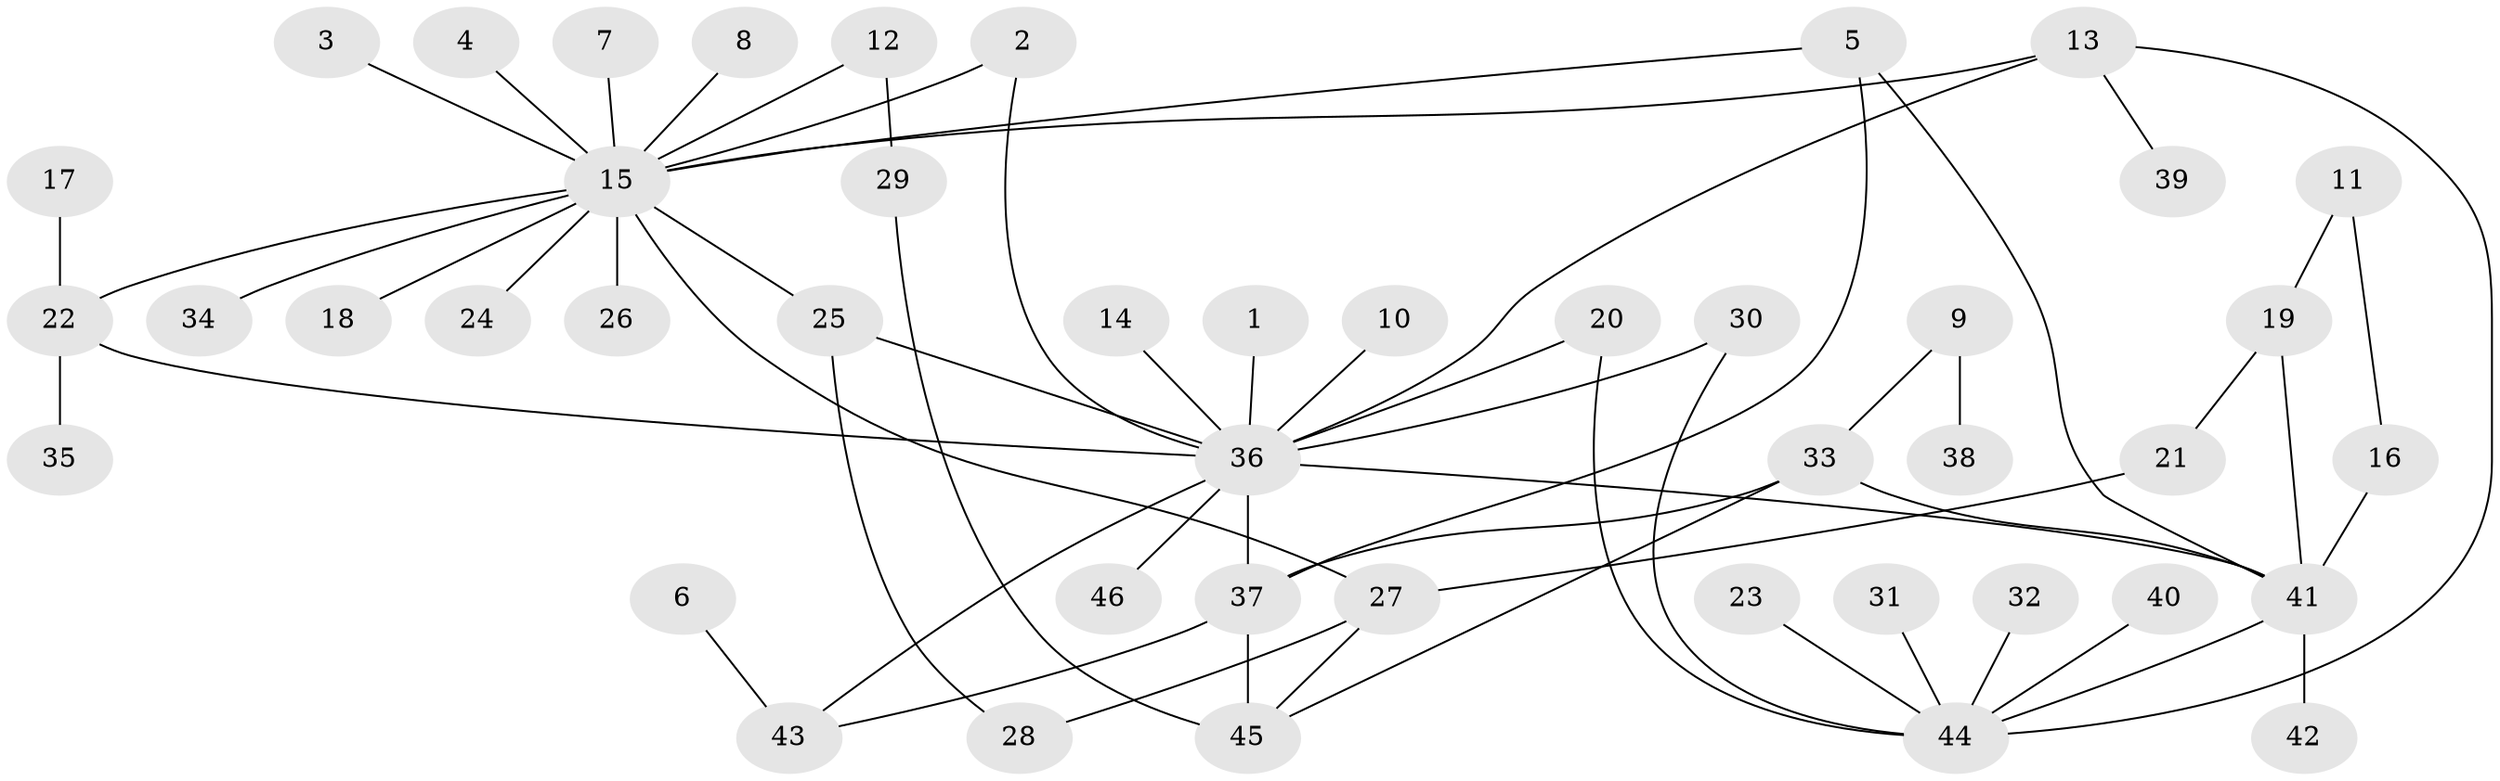 // original degree distribution, {17: 0.008849557522123894, 10: 0.008849557522123894, 7: 0.017699115044247787, 1: 0.5663716814159292, 2: 0.18584070796460178, 4: 0.061946902654867256, 9: 0.017699115044247787, 18: 0.008849557522123894, 3: 0.08849557522123894, 6: 0.008849557522123894, 5: 0.02654867256637168}
// Generated by graph-tools (version 1.1) at 2025/36/03/04/25 23:36:41]
// undirected, 46 vertices, 61 edges
graph export_dot {
  node [color=gray90,style=filled];
  1;
  2;
  3;
  4;
  5;
  6;
  7;
  8;
  9;
  10;
  11;
  12;
  13;
  14;
  15;
  16;
  17;
  18;
  19;
  20;
  21;
  22;
  23;
  24;
  25;
  26;
  27;
  28;
  29;
  30;
  31;
  32;
  33;
  34;
  35;
  36;
  37;
  38;
  39;
  40;
  41;
  42;
  43;
  44;
  45;
  46;
  1 -- 36 [weight=1.0];
  2 -- 15 [weight=1.0];
  2 -- 36 [weight=1.0];
  3 -- 15 [weight=1.0];
  4 -- 15 [weight=1.0];
  5 -- 15 [weight=1.0];
  5 -- 37 [weight=1.0];
  5 -- 41 [weight=1.0];
  6 -- 43 [weight=1.0];
  7 -- 15 [weight=1.0];
  8 -- 15 [weight=1.0];
  9 -- 33 [weight=1.0];
  9 -- 38 [weight=1.0];
  10 -- 36 [weight=1.0];
  11 -- 16 [weight=1.0];
  11 -- 19 [weight=1.0];
  12 -- 15 [weight=1.0];
  12 -- 29 [weight=1.0];
  13 -- 15 [weight=1.0];
  13 -- 36 [weight=1.0];
  13 -- 39 [weight=1.0];
  13 -- 44 [weight=1.0];
  14 -- 36 [weight=1.0];
  15 -- 18 [weight=1.0];
  15 -- 22 [weight=1.0];
  15 -- 24 [weight=1.0];
  15 -- 25 [weight=1.0];
  15 -- 26 [weight=1.0];
  15 -- 27 [weight=1.0];
  15 -- 34 [weight=1.0];
  16 -- 41 [weight=1.0];
  17 -- 22 [weight=1.0];
  19 -- 21 [weight=1.0];
  19 -- 41 [weight=1.0];
  20 -- 36 [weight=1.0];
  20 -- 44 [weight=1.0];
  21 -- 27 [weight=1.0];
  22 -- 35 [weight=1.0];
  22 -- 36 [weight=1.0];
  23 -- 44 [weight=1.0];
  25 -- 28 [weight=1.0];
  25 -- 36 [weight=1.0];
  27 -- 28 [weight=1.0];
  27 -- 45 [weight=1.0];
  29 -- 45 [weight=1.0];
  30 -- 36 [weight=1.0];
  30 -- 44 [weight=1.0];
  31 -- 44 [weight=1.0];
  32 -- 44 [weight=1.0];
  33 -- 37 [weight=1.0];
  33 -- 41 [weight=1.0];
  33 -- 45 [weight=1.0];
  36 -- 37 [weight=2.0];
  36 -- 41 [weight=1.0];
  36 -- 43 [weight=1.0];
  36 -- 46 [weight=1.0];
  37 -- 43 [weight=1.0];
  37 -- 45 [weight=2.0];
  40 -- 44 [weight=1.0];
  41 -- 42 [weight=1.0];
  41 -- 44 [weight=1.0];
}
